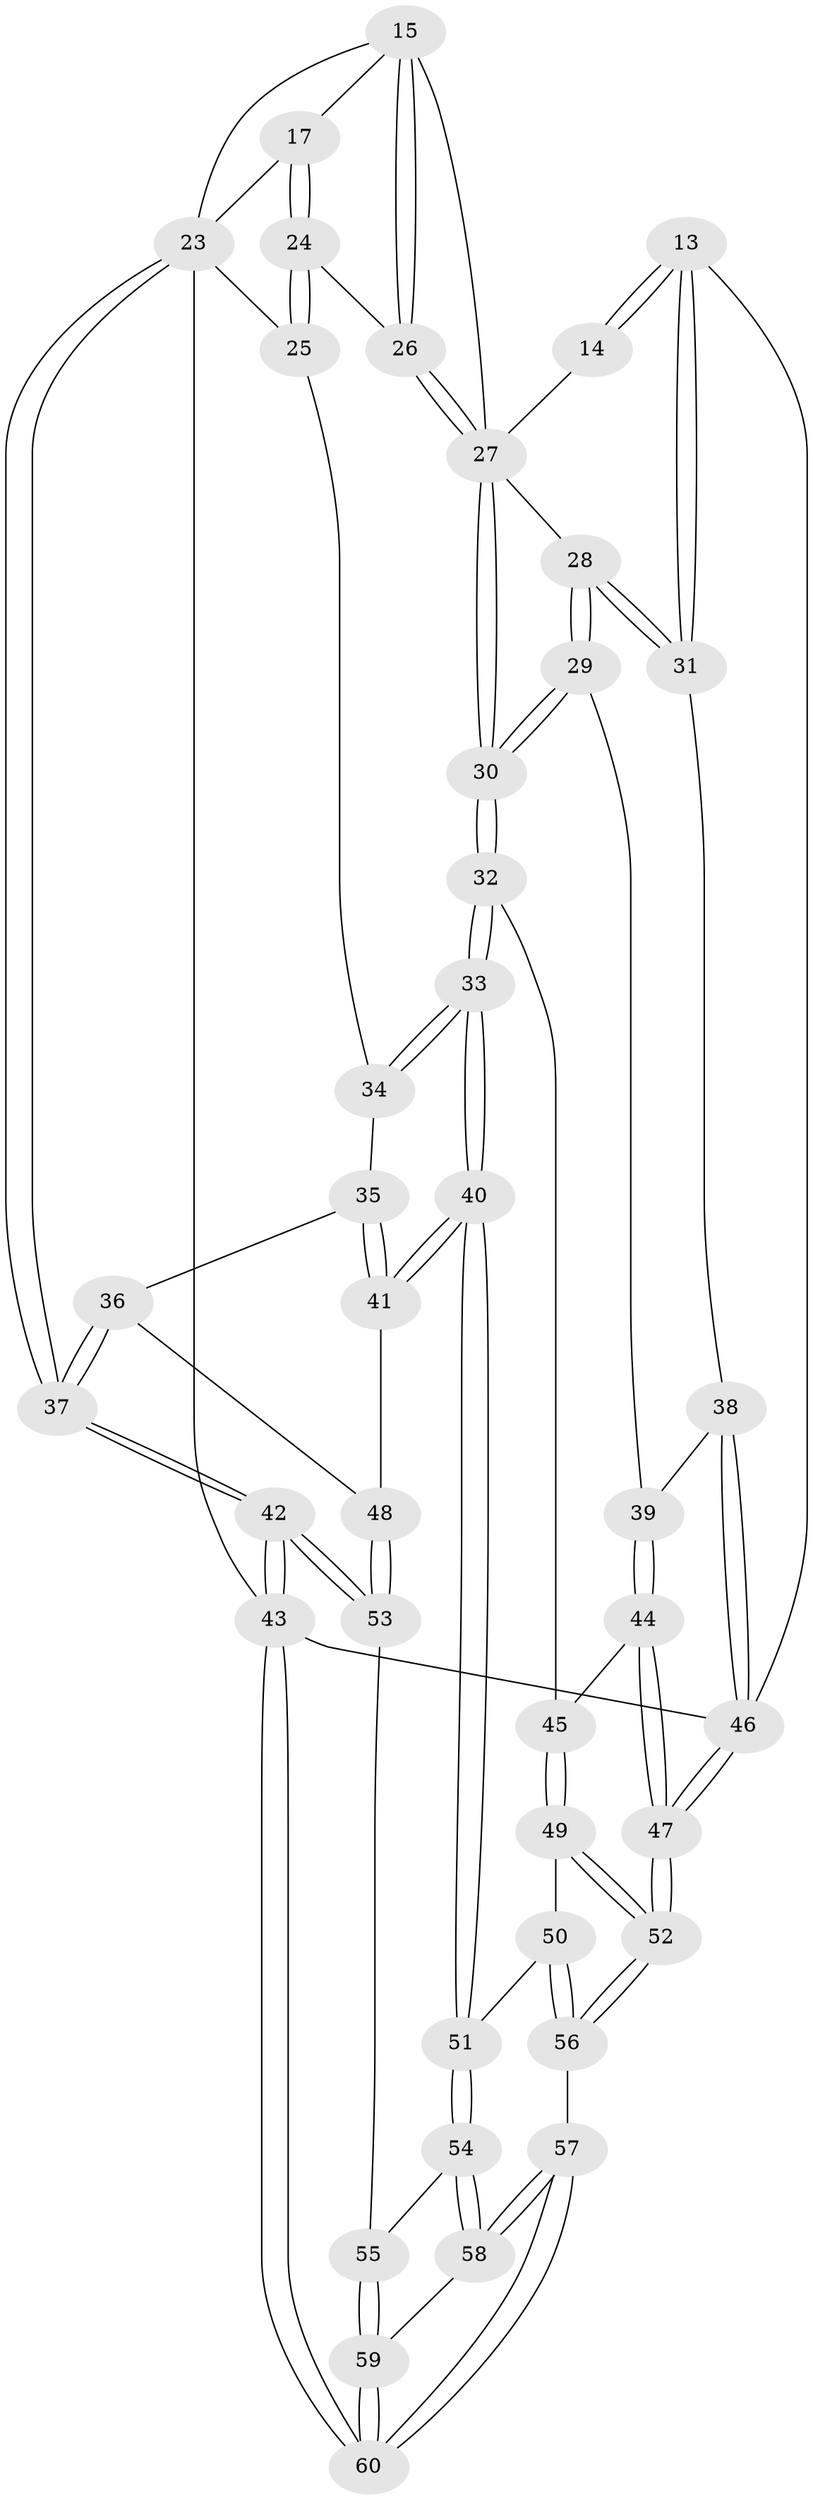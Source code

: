 // original degree distribution, {3: 0.03333333333333333, 4: 0.3, 6: 0.26666666666666666, 5: 0.4}
// Generated by graph-tools (version 1.1) at 2025/06/03/04/25 22:06:53]
// undirected, 42 vertices, 105 edges
graph export_dot {
graph [start="1"]
  node [color=gray90,style=filled];
  13 [pos="+0.7154193775441854+0.1276279271077924",super="+12"];
  14 [pos="+0.6663335350541977+0.0946480647906037",super="+8"];
  15 [pos="+0.24863046899128435+0.049128092663135",super="+11"];
  17 [pos="+0.10192237096713436+0.0748549047185371",super="+16"];
  23 [pos="+0+0.21290794122149997",super="+22+6"];
  24 [pos="+0.14451969098722092+0.2842881530814209"];
  25 [pos="+0.1280647002496898+0.2972099134951922"];
  26 [pos="+0.23728434100913529+0.23238574070963894"];
  27 [pos="+0.40639924241034714+0.30515630188814613",super="+10+9+21"];
  28 [pos="+0.6638015023214145+0.3548200515175434"];
  29 [pos="+0.6382780760613993+0.4012202240891154"];
  30 [pos="+0.5216205492572107+0.46673411429350414"];
  31 [pos="+0.7160154949844004+0.3021980525077644",super="+19"];
  32 [pos="+0.49759964137010354+0.5120171772593807"];
  33 [pos="+0.41050205599280004+0.5633973593866967"];
  34 [pos="+0.13724038951398235+0.3402605606553179"];
  35 [pos="+0.08032080275027222+0.5246627279903385"];
  36 [pos="+0+0.5386624971405402"];
  37 [pos="+0+0.5565899669594663"];
  38 [pos="+1+0.45578160255711764",super="+20"];
  39 [pos="+0.8095034906180623+0.5019417743019239"];
  40 [pos="+0.3397345021852999+0.6326007753398877"];
  41 [pos="+0.2681388395950913+0.6314355650692444"];
  42 [pos="+0+0.8004999114318945"];
  43 [pos="+0+1",super="+4"];
  44 [pos="+0.8601594635102405+0.67420239819043"];
  45 [pos="+0.5865777043571374+0.640165131096018"];
  46 [pos="+1+1",super="+3"];
  47 [pos="+1+1"];
  48 [pos="+0.11447703052706593+0.7334780814367409"];
  49 [pos="+0.6232191687078154+0.7277736169542613"];
  50 [pos="+0.4843903583821146+0.8611271638839926"];
  51 [pos="+0.34434561072635256+0.7704872730885809"];
  52 [pos="+0.9959098432821635+1"];
  53 [pos="+0.10375050431917215+0.7423806587027497"];
  54 [pos="+0.30698940766278826+0.8575168501872266"];
  55 [pos="+0.1495119244116748+0.8873766080639801"];
  56 [pos="+0.6921642605837802+1"];
  57 [pos="+0.36174802598735634+1"];
  58 [pos="+0.3392642966336664+1"];
  59 [pos="+0.12222577924449925+0.9163011969004113"];
  60 [pos="+0+1"];
  13 -- 14 [weight=2];
  13 -- 14;
  13 -- 31 [weight=2];
  13 -- 31;
  13 -- 46;
  14 -- 27 [weight=2];
  15 -- 26;
  15 -- 26;
  15 -- 17;
  15 -- 27;
  15 -- 23;
  17 -- 24;
  17 -- 24;
  17 -- 23 [weight=2];
  23 -- 37;
  23 -- 37;
  23 -- 43 [weight=2];
  23 -- 25;
  24 -- 25;
  24 -- 25;
  24 -- 26;
  25 -- 34;
  26 -- 27;
  26 -- 27;
  27 -- 30;
  27 -- 30;
  27 -- 28;
  28 -- 29;
  28 -- 29;
  28 -- 31;
  28 -- 31;
  29 -- 30;
  29 -- 30;
  29 -- 39;
  30 -- 32;
  30 -- 32;
  31 -- 38;
  32 -- 33;
  32 -- 33;
  32 -- 45;
  33 -- 34;
  33 -- 34;
  33 -- 40;
  33 -- 40;
  34 -- 35;
  35 -- 36;
  35 -- 41;
  35 -- 41;
  36 -- 37;
  36 -- 37;
  36 -- 48;
  37 -- 42;
  37 -- 42;
  38 -- 39;
  38 -- 46 [weight=2];
  38 -- 46;
  39 -- 44;
  39 -- 44;
  40 -- 41;
  40 -- 41;
  40 -- 51;
  40 -- 51;
  41 -- 48;
  42 -- 43;
  42 -- 43;
  42 -- 53;
  42 -- 53;
  43 -- 60;
  43 -- 60;
  43 -- 46 [weight=2];
  44 -- 45;
  44 -- 47;
  44 -- 47;
  45 -- 49;
  45 -- 49;
  46 -- 47;
  46 -- 47;
  47 -- 52;
  47 -- 52;
  48 -- 53;
  48 -- 53;
  49 -- 50;
  49 -- 52;
  49 -- 52;
  50 -- 51;
  50 -- 56;
  50 -- 56;
  51 -- 54;
  51 -- 54;
  52 -- 56;
  52 -- 56;
  53 -- 55;
  54 -- 55;
  54 -- 58;
  54 -- 58;
  55 -- 59;
  55 -- 59;
  56 -- 57;
  57 -- 58;
  57 -- 58;
  57 -- 60;
  57 -- 60;
  58 -- 59;
  59 -- 60;
  59 -- 60;
}
